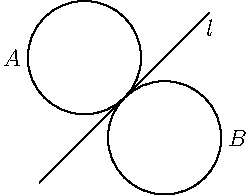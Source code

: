 unitsize(1cm);

path l = (-1.5, -1.5) -- (1.5, 1.5);
draw(l, L=Label('$l$', position=EndPoint, align=S));

draw(shift(-sqrt(2) / 2, sqrt(2) / 2) * unitcircle, L=Label('$A$', align=W));
draw(shift(sqrt(2) / 2, -sqrt(2) / 2) * unitcircle, L=Label('$B$', position=BeginPoint, align=E));
